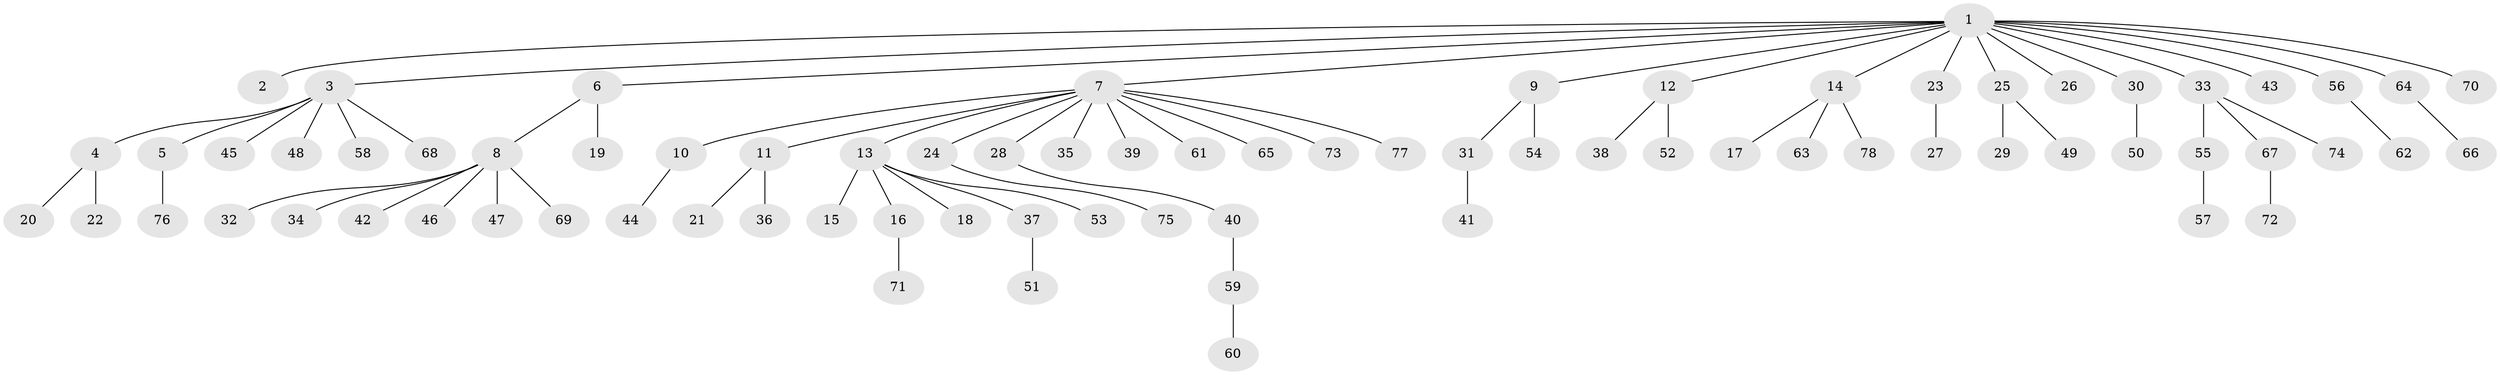 // Generated by graph-tools (version 1.1) at 2025/49/03/09/25 03:49:51]
// undirected, 78 vertices, 77 edges
graph export_dot {
graph [start="1"]
  node [color=gray90,style=filled];
  1;
  2;
  3;
  4;
  5;
  6;
  7;
  8;
  9;
  10;
  11;
  12;
  13;
  14;
  15;
  16;
  17;
  18;
  19;
  20;
  21;
  22;
  23;
  24;
  25;
  26;
  27;
  28;
  29;
  30;
  31;
  32;
  33;
  34;
  35;
  36;
  37;
  38;
  39;
  40;
  41;
  42;
  43;
  44;
  45;
  46;
  47;
  48;
  49;
  50;
  51;
  52;
  53;
  54;
  55;
  56;
  57;
  58;
  59;
  60;
  61;
  62;
  63;
  64;
  65;
  66;
  67;
  68;
  69;
  70;
  71;
  72;
  73;
  74;
  75;
  76;
  77;
  78;
  1 -- 2;
  1 -- 3;
  1 -- 6;
  1 -- 7;
  1 -- 9;
  1 -- 12;
  1 -- 14;
  1 -- 23;
  1 -- 25;
  1 -- 26;
  1 -- 30;
  1 -- 33;
  1 -- 43;
  1 -- 56;
  1 -- 64;
  1 -- 70;
  3 -- 4;
  3 -- 5;
  3 -- 45;
  3 -- 48;
  3 -- 58;
  3 -- 68;
  4 -- 20;
  4 -- 22;
  5 -- 76;
  6 -- 8;
  6 -- 19;
  7 -- 10;
  7 -- 11;
  7 -- 13;
  7 -- 24;
  7 -- 28;
  7 -- 35;
  7 -- 39;
  7 -- 61;
  7 -- 65;
  7 -- 73;
  7 -- 77;
  8 -- 32;
  8 -- 34;
  8 -- 42;
  8 -- 46;
  8 -- 47;
  8 -- 69;
  9 -- 31;
  9 -- 54;
  10 -- 44;
  11 -- 21;
  11 -- 36;
  12 -- 38;
  12 -- 52;
  13 -- 15;
  13 -- 16;
  13 -- 18;
  13 -- 37;
  13 -- 53;
  14 -- 17;
  14 -- 63;
  14 -- 78;
  16 -- 71;
  23 -- 27;
  24 -- 75;
  25 -- 29;
  25 -- 49;
  28 -- 40;
  30 -- 50;
  31 -- 41;
  33 -- 55;
  33 -- 67;
  33 -- 74;
  37 -- 51;
  40 -- 59;
  55 -- 57;
  56 -- 62;
  59 -- 60;
  64 -- 66;
  67 -- 72;
}
